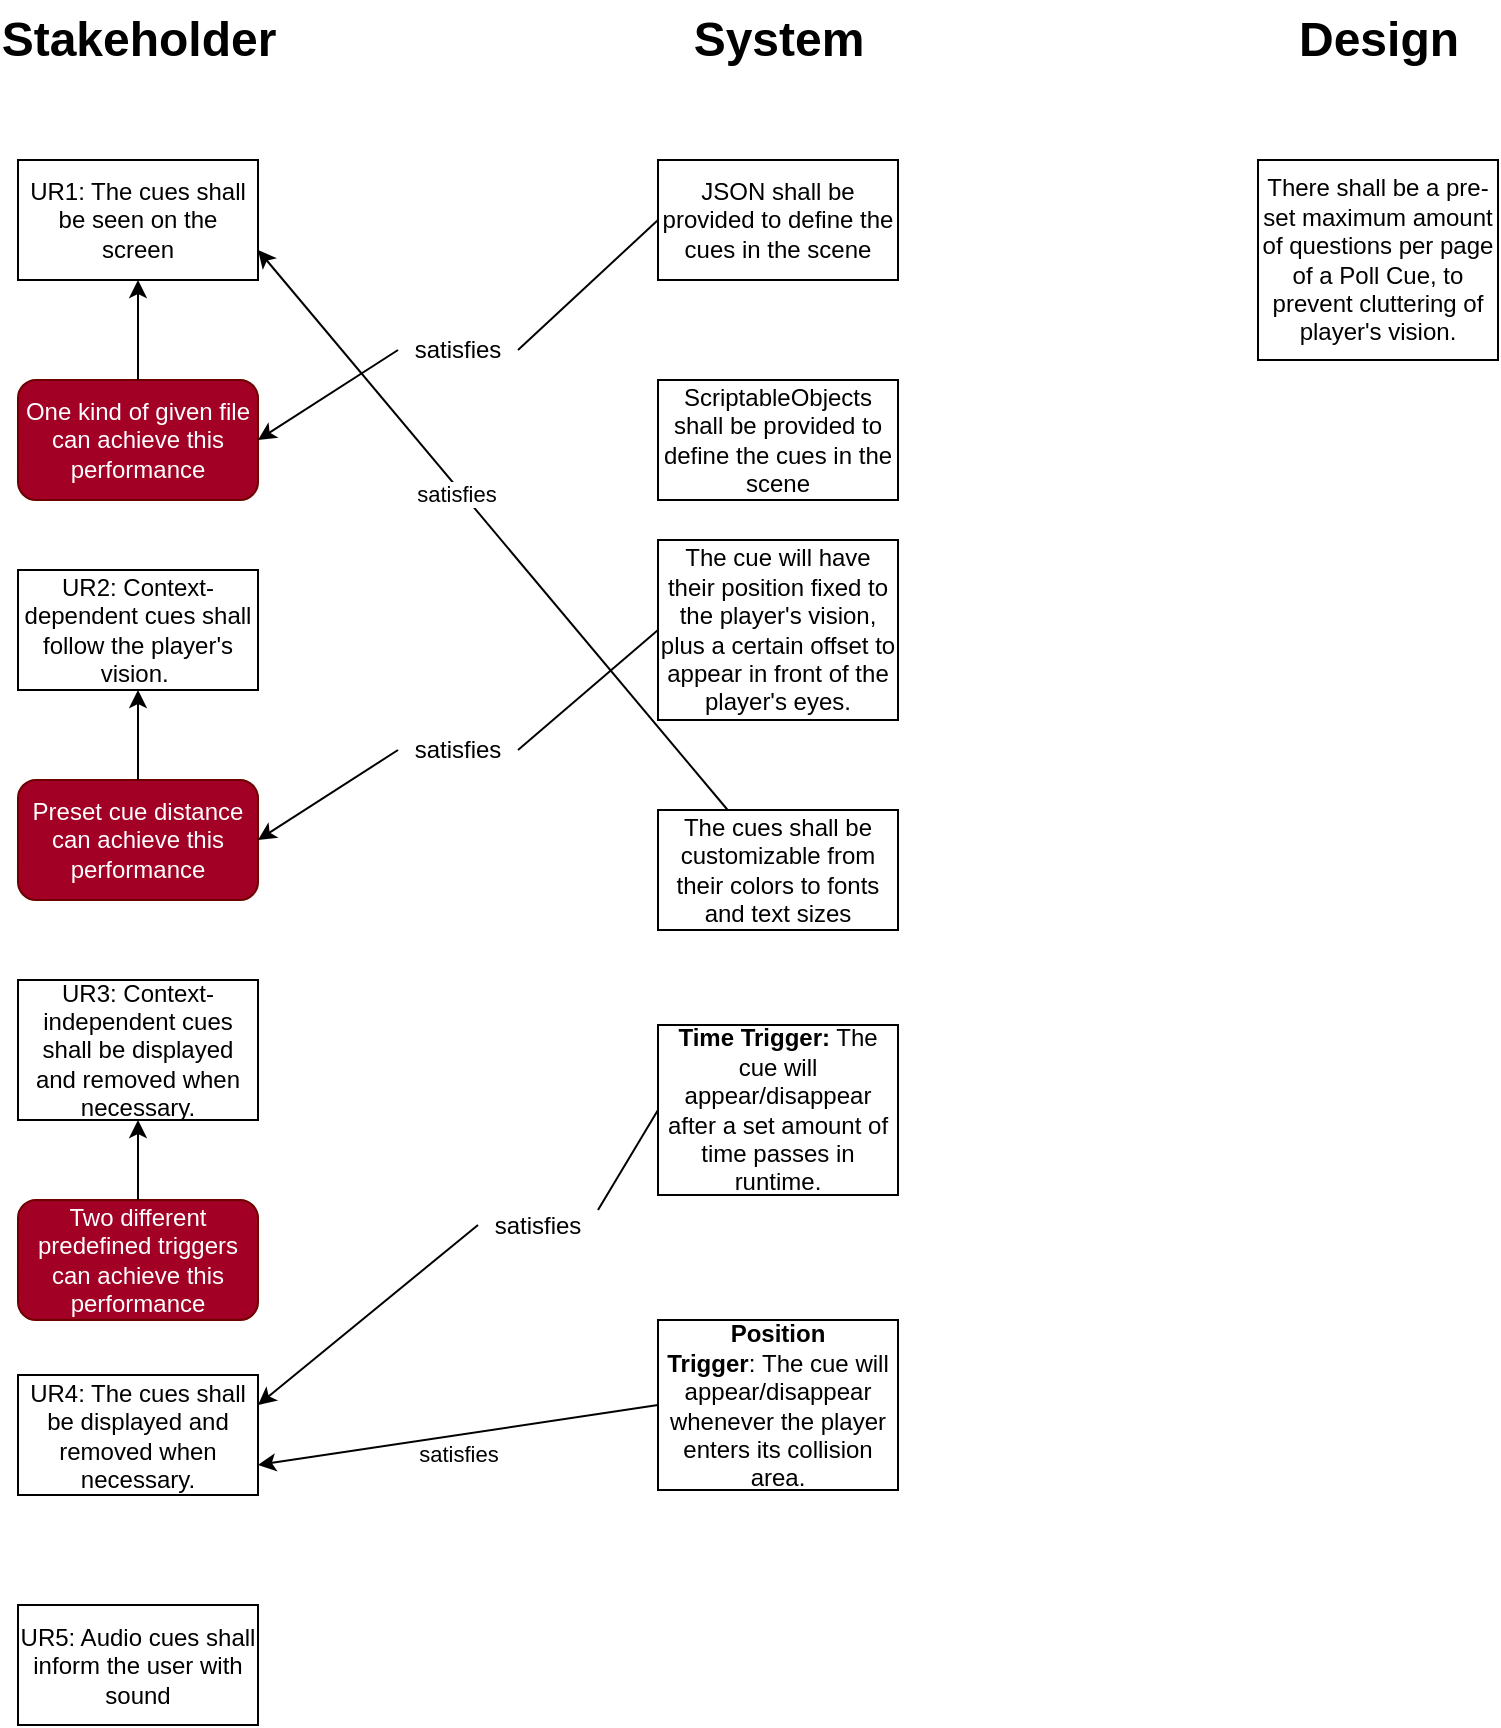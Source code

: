 <mxfile>
    <diagram id="T7VlY6MFQwspXPsF-VNw" name="Page-1">
        <mxGraphModel dx="837" dy="686" grid="1" gridSize="10" guides="1" tooltips="1" connect="1" arrows="1" fold="1" page="1" pageScale="1" pageWidth="827" pageHeight="1169" math="0" shadow="0">
            <root>
                <mxCell id="0"/>
                <mxCell id="1" parent="0"/>
                <mxCell id="2" value="Stakeholder" style="text;strokeColor=none;fillColor=none;html=1;fontSize=24;fontStyle=1;verticalAlign=middle;align=center;" parent="1" vertex="1">
                    <mxGeometry x="50" y="80" width="100" height="40" as="geometry"/>
                </mxCell>
                <mxCell id="3" value="System" style="text;strokeColor=none;fillColor=none;html=1;fontSize=24;fontStyle=1;verticalAlign=middle;align=center;" parent="1" vertex="1">
                    <mxGeometry x="370" y="80" width="100" height="40" as="geometry"/>
                </mxCell>
                <mxCell id="4" value="Design" style="text;strokeColor=none;fillColor=none;html=1;fontSize=24;fontStyle=1;verticalAlign=middle;align=center;" parent="1" vertex="1">
                    <mxGeometry x="670" y="80" width="100" height="40" as="geometry"/>
                </mxCell>
                <mxCell id="5" value="UR1: The cues shall be seen on the screen" style="rounded=0;whiteSpace=wrap;html=1;" parent="1" vertex="1">
                    <mxGeometry x="40" y="160" width="120" height="60" as="geometry"/>
                </mxCell>
                <mxCell id="6" value="JSON shall be provided to define the cues in the scene" style="rounded=0;whiteSpace=wrap;html=1;" parent="1" vertex="1">
                    <mxGeometry x="360" y="160" width="120" height="60" as="geometry"/>
                </mxCell>
                <mxCell id="7" value="There shall be a pre-set maximum amount of questions per page of a Poll Cue, to prevent cluttering of player's vision." style="rounded=0;whiteSpace=wrap;html=1;" parent="1" vertex="1">
                    <mxGeometry x="660" y="160" width="120" height="100" as="geometry"/>
                </mxCell>
                <mxCell id="8" value="One kind of given file can achieve this performance" style="rounded=1;whiteSpace=wrap;html=1;fillColor=#a20025;fontColor=#ffffff;strokeColor=#6F0000;" parent="1" vertex="1">
                    <mxGeometry x="40" y="270" width="120" height="60" as="geometry"/>
                </mxCell>
                <mxCell id="9" value="" style="endArrow=classic;html=1;" parent="1" target="5" edge="1">
                    <mxGeometry width="50" height="50" relative="1" as="geometry">
                        <mxPoint x="100" y="270" as="sourcePoint"/>
                        <mxPoint x="150" y="220" as="targetPoint"/>
                    </mxGeometry>
                </mxCell>
                <mxCell id="10" value="" style="endArrow=classic;html=1;exitX=0;exitY=0.5;exitDx=0;exitDy=0;entryX=1;entryY=0.5;entryDx=0;entryDy=0;startArrow=none;" parent="1" source="11" target="8" edge="1">
                    <mxGeometry width="50" height="50" relative="1" as="geometry">
                        <mxPoint x="240" y="260" as="sourcePoint"/>
                        <mxPoint x="290" y="210" as="targetPoint"/>
                    </mxGeometry>
                </mxCell>
                <mxCell id="12" value="The cue will have their position fixed to the player's vision, plus a certain offset to appear in front of the player's eyes." style="rounded=0;whiteSpace=wrap;html=1;" parent="1" vertex="1">
                    <mxGeometry x="360" y="350" width="120" height="90" as="geometry"/>
                </mxCell>
                <mxCell id="68" style="edgeStyle=none;html=1;entryX=1;entryY=0.75;entryDx=0;entryDy=0;" edge="1" parent="1" source="13" target="5">
                    <mxGeometry relative="1" as="geometry"/>
                </mxCell>
                <mxCell id="69" value="satisfies" style="edgeLabel;html=1;align=center;verticalAlign=middle;resizable=0;points=[];" connectable="0" vertex="1" parent="68">
                    <mxGeometry x="0.14" y="3" relative="1" as="geometry">
                        <mxPoint as="offset"/>
                    </mxGeometry>
                </mxCell>
                <mxCell id="13" value="&lt;span&gt;The cues shall be customizable from their colors to fonts and text sizes&lt;/span&gt;" style="rounded=0;whiteSpace=wrap;html=1;" parent="1" vertex="1">
                    <mxGeometry x="360" y="485" width="120" height="60" as="geometry"/>
                </mxCell>
                <mxCell id="22" value="UR2: Context-dependent cues shall follow the player's vision.&amp;nbsp;" style="rounded=0;whiteSpace=wrap;html=1;" vertex="1" parent="1">
                    <mxGeometry x="40" y="365" width="120" height="60" as="geometry"/>
                </mxCell>
                <mxCell id="23" value="UR3: Context-independent cues shall be displayed and removed when necessary." style="rounded=0;whiteSpace=wrap;html=1;" vertex="1" parent="1">
                    <mxGeometry x="40" y="570" width="120" height="70" as="geometry"/>
                </mxCell>
                <mxCell id="42" value="Preset cue distance can achieve this performance" style="rounded=1;whiteSpace=wrap;html=1;fillColor=#a20025;fontColor=#ffffff;strokeColor=#6F0000;" vertex="1" parent="1">
                    <mxGeometry x="40" y="470" width="120" height="60" as="geometry"/>
                </mxCell>
                <mxCell id="43" value="Two different predefined triggers can achieve this performance" style="rounded=1;whiteSpace=wrap;html=1;fillColor=#a20025;fontColor=#ffffff;strokeColor=#6F0000;" vertex="1" parent="1">
                    <mxGeometry x="40" y="680" width="120" height="60" as="geometry"/>
                </mxCell>
                <mxCell id="45" value="" style="endArrow=classic;html=1;exitX=0;exitY=0.5;exitDx=0;exitDy=0;entryX=1;entryY=0.5;entryDx=0;entryDy=0;startArrow=none;" edge="1" parent="1" source="47" target="42">
                    <mxGeometry width="50" height="50" relative="1" as="geometry">
                        <mxPoint x="350" y="520" as="sourcePoint"/>
                        <mxPoint x="400" y="470" as="targetPoint"/>
                    </mxGeometry>
                </mxCell>
                <mxCell id="46" value="&lt;b&gt;Time Trigger:&lt;/b&gt; The cue will appear/disappear after a set amount of time passes in runtime." style="rounded=0;whiteSpace=wrap;html=1;" vertex="1" parent="1">
                    <mxGeometry x="360" y="592.5" width="120" height="85" as="geometry"/>
                </mxCell>
                <mxCell id="48" value="" style="endArrow=classic;html=1;entryX=0.5;entryY=1;entryDx=0;entryDy=0;exitX=0.5;exitY=0;exitDx=0;exitDy=0;" edge="1" parent="1" source="42" target="22">
                    <mxGeometry width="50" height="50" relative="1" as="geometry">
                        <mxPoint x="350" y="550" as="sourcePoint"/>
                        <mxPoint x="400" y="500" as="targetPoint"/>
                    </mxGeometry>
                </mxCell>
                <mxCell id="49" value="&lt;b&gt;Position Trigger&lt;/b&gt;:&lt;b&gt;&amp;nbsp;&lt;/b&gt;The cue will appear/disappear whenever the player enters its collision area." style="rounded=0;whiteSpace=wrap;html=1;" vertex="1" parent="1">
                    <mxGeometry x="360" y="740" width="120" height="85" as="geometry"/>
                </mxCell>
                <mxCell id="50" value="" style="endArrow=classic;html=1;exitX=0.5;exitY=0;exitDx=0;exitDy=0;entryX=0.5;entryY=1;entryDx=0;entryDy=0;" edge="1" parent="1" source="43" target="23">
                    <mxGeometry width="50" height="50" relative="1" as="geometry">
                        <mxPoint x="170" y="840" as="sourcePoint"/>
                        <mxPoint x="400" y="700" as="targetPoint"/>
                    </mxGeometry>
                </mxCell>
                <mxCell id="51" value="" style="endArrow=classic;html=1;entryX=1;entryY=0.25;entryDx=0;entryDy=0;startArrow=none;exitX=0;exitY=0.5;exitDx=0;exitDy=0;" edge="1" parent="1" source="53" target="58">
                    <mxGeometry width="50" height="50" relative="1" as="geometry">
                        <mxPoint x="310" y="660" as="sourcePoint"/>
                        <mxPoint x="400" y="670" as="targetPoint"/>
                    </mxGeometry>
                </mxCell>
                <mxCell id="52" value="" style="endArrow=classic;html=1;entryX=1;entryY=0.75;entryDx=0;entryDy=0;exitX=0;exitY=0.5;exitDx=0;exitDy=0;" edge="1" parent="1" source="49" target="58">
                    <mxGeometry width="50" height="50" relative="1" as="geometry">
                        <mxPoint x="350" y="710" as="sourcePoint"/>
                        <mxPoint x="400" y="660" as="targetPoint"/>
                    </mxGeometry>
                </mxCell>
                <mxCell id="62" value="satisfies" style="edgeLabel;html=1;align=center;verticalAlign=middle;resizable=0;points=[];" connectable="0" vertex="1" parent="52">
                    <mxGeometry x="0.184" relative="1" as="geometry">
                        <mxPoint x="18" y="7" as="offset"/>
                    </mxGeometry>
                </mxCell>
                <mxCell id="57" value="ScriptableObjects shall be provided to define the cues in the scene" style="rounded=0;whiteSpace=wrap;html=1;" vertex="1" parent="1">
                    <mxGeometry x="360" y="270" width="120" height="60" as="geometry"/>
                </mxCell>
                <mxCell id="58" value="UR4: The&amp;nbsp;cues shall be displayed and removed when necessary." style="rounded=0;whiteSpace=wrap;html=1;" vertex="1" parent="1">
                    <mxGeometry x="40" y="767.5" width="120" height="60" as="geometry"/>
                </mxCell>
                <mxCell id="47" value="satisfies" style="text;html=1;strokeColor=none;fillColor=none;align=center;verticalAlign=middle;whiteSpace=wrap;rounded=0;" vertex="1" parent="1">
                    <mxGeometry x="230" y="440" width="60" height="30" as="geometry"/>
                </mxCell>
                <mxCell id="63" value="" style="endArrow=none;html=1;exitX=0;exitY=0.5;exitDx=0;exitDy=0;entryX=1;entryY=0.5;entryDx=0;entryDy=0;" edge="1" parent="1" source="12" target="47">
                    <mxGeometry width="50" height="50" relative="1" as="geometry">
                        <mxPoint x="360" y="410" as="sourcePoint"/>
                        <mxPoint x="160" y="500" as="targetPoint"/>
                    </mxGeometry>
                </mxCell>
                <mxCell id="11" value="satisfies" style="text;html=1;strokeColor=none;fillColor=none;align=center;verticalAlign=middle;whiteSpace=wrap;rounded=0;" parent="1" vertex="1">
                    <mxGeometry x="230" y="240" width="60" height="30" as="geometry"/>
                </mxCell>
                <mxCell id="64" value="" style="endArrow=none;html=1;exitX=0;exitY=0.5;exitDx=0;exitDy=0;entryX=1;entryY=0.5;entryDx=0;entryDy=0;" edge="1" parent="1" source="6" target="11">
                    <mxGeometry width="50" height="50" relative="1" as="geometry">
                        <mxPoint x="360" y="190" as="sourcePoint"/>
                        <mxPoint x="160" y="300" as="targetPoint"/>
                    </mxGeometry>
                </mxCell>
                <mxCell id="67" value="UR5: Audio cues shall inform the user with sound" style="rounded=0;whiteSpace=wrap;html=1;" vertex="1" parent="1">
                    <mxGeometry x="40" y="882.5" width="120" height="60" as="geometry"/>
                </mxCell>
                <mxCell id="53" value="satisfies" style="text;html=1;strokeColor=none;fillColor=none;align=center;verticalAlign=middle;whiteSpace=wrap;rounded=0;" vertex="1" parent="1">
                    <mxGeometry x="270" y="677.5" width="60" height="30" as="geometry"/>
                </mxCell>
                <mxCell id="70" value="" style="endArrow=none;html=1;entryX=1;entryY=0.25;entryDx=0;entryDy=0;startArrow=none;exitX=0;exitY=0.5;exitDx=0;exitDy=0;" edge="1" parent="1" source="46" target="53">
                    <mxGeometry width="50" height="50" relative="1" as="geometry">
                        <mxPoint x="370.0" y="635.0" as="sourcePoint"/>
                        <mxPoint x="160" y="782.5" as="targetPoint"/>
                    </mxGeometry>
                </mxCell>
            </root>
        </mxGraphModel>
    </diagram>
</mxfile>